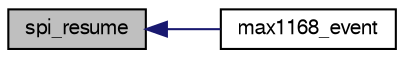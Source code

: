 digraph "spi_resume"
{
  edge [fontname="FreeSans",fontsize="10",labelfontname="FreeSans",labelfontsize="10"];
  node [fontname="FreeSans",fontsize="10",shape=record];
  rankdir="LR";
  Node1 [label="spi_resume",height=0.2,width=0.4,color="black", fillcolor="grey75", style="filled", fontcolor="black"];
  Node1 -> Node2 [dir="back",color="midnightblue",fontsize="10",style="solid",fontname="FreeSans"];
  Node2 [label="max1168_event",height=0.2,width=0.4,color="black", fillcolor="white", style="filled",URL="$max1168_8h.html#a957376acfc8fbd7b917f20a18e6c5a6c"];
}
